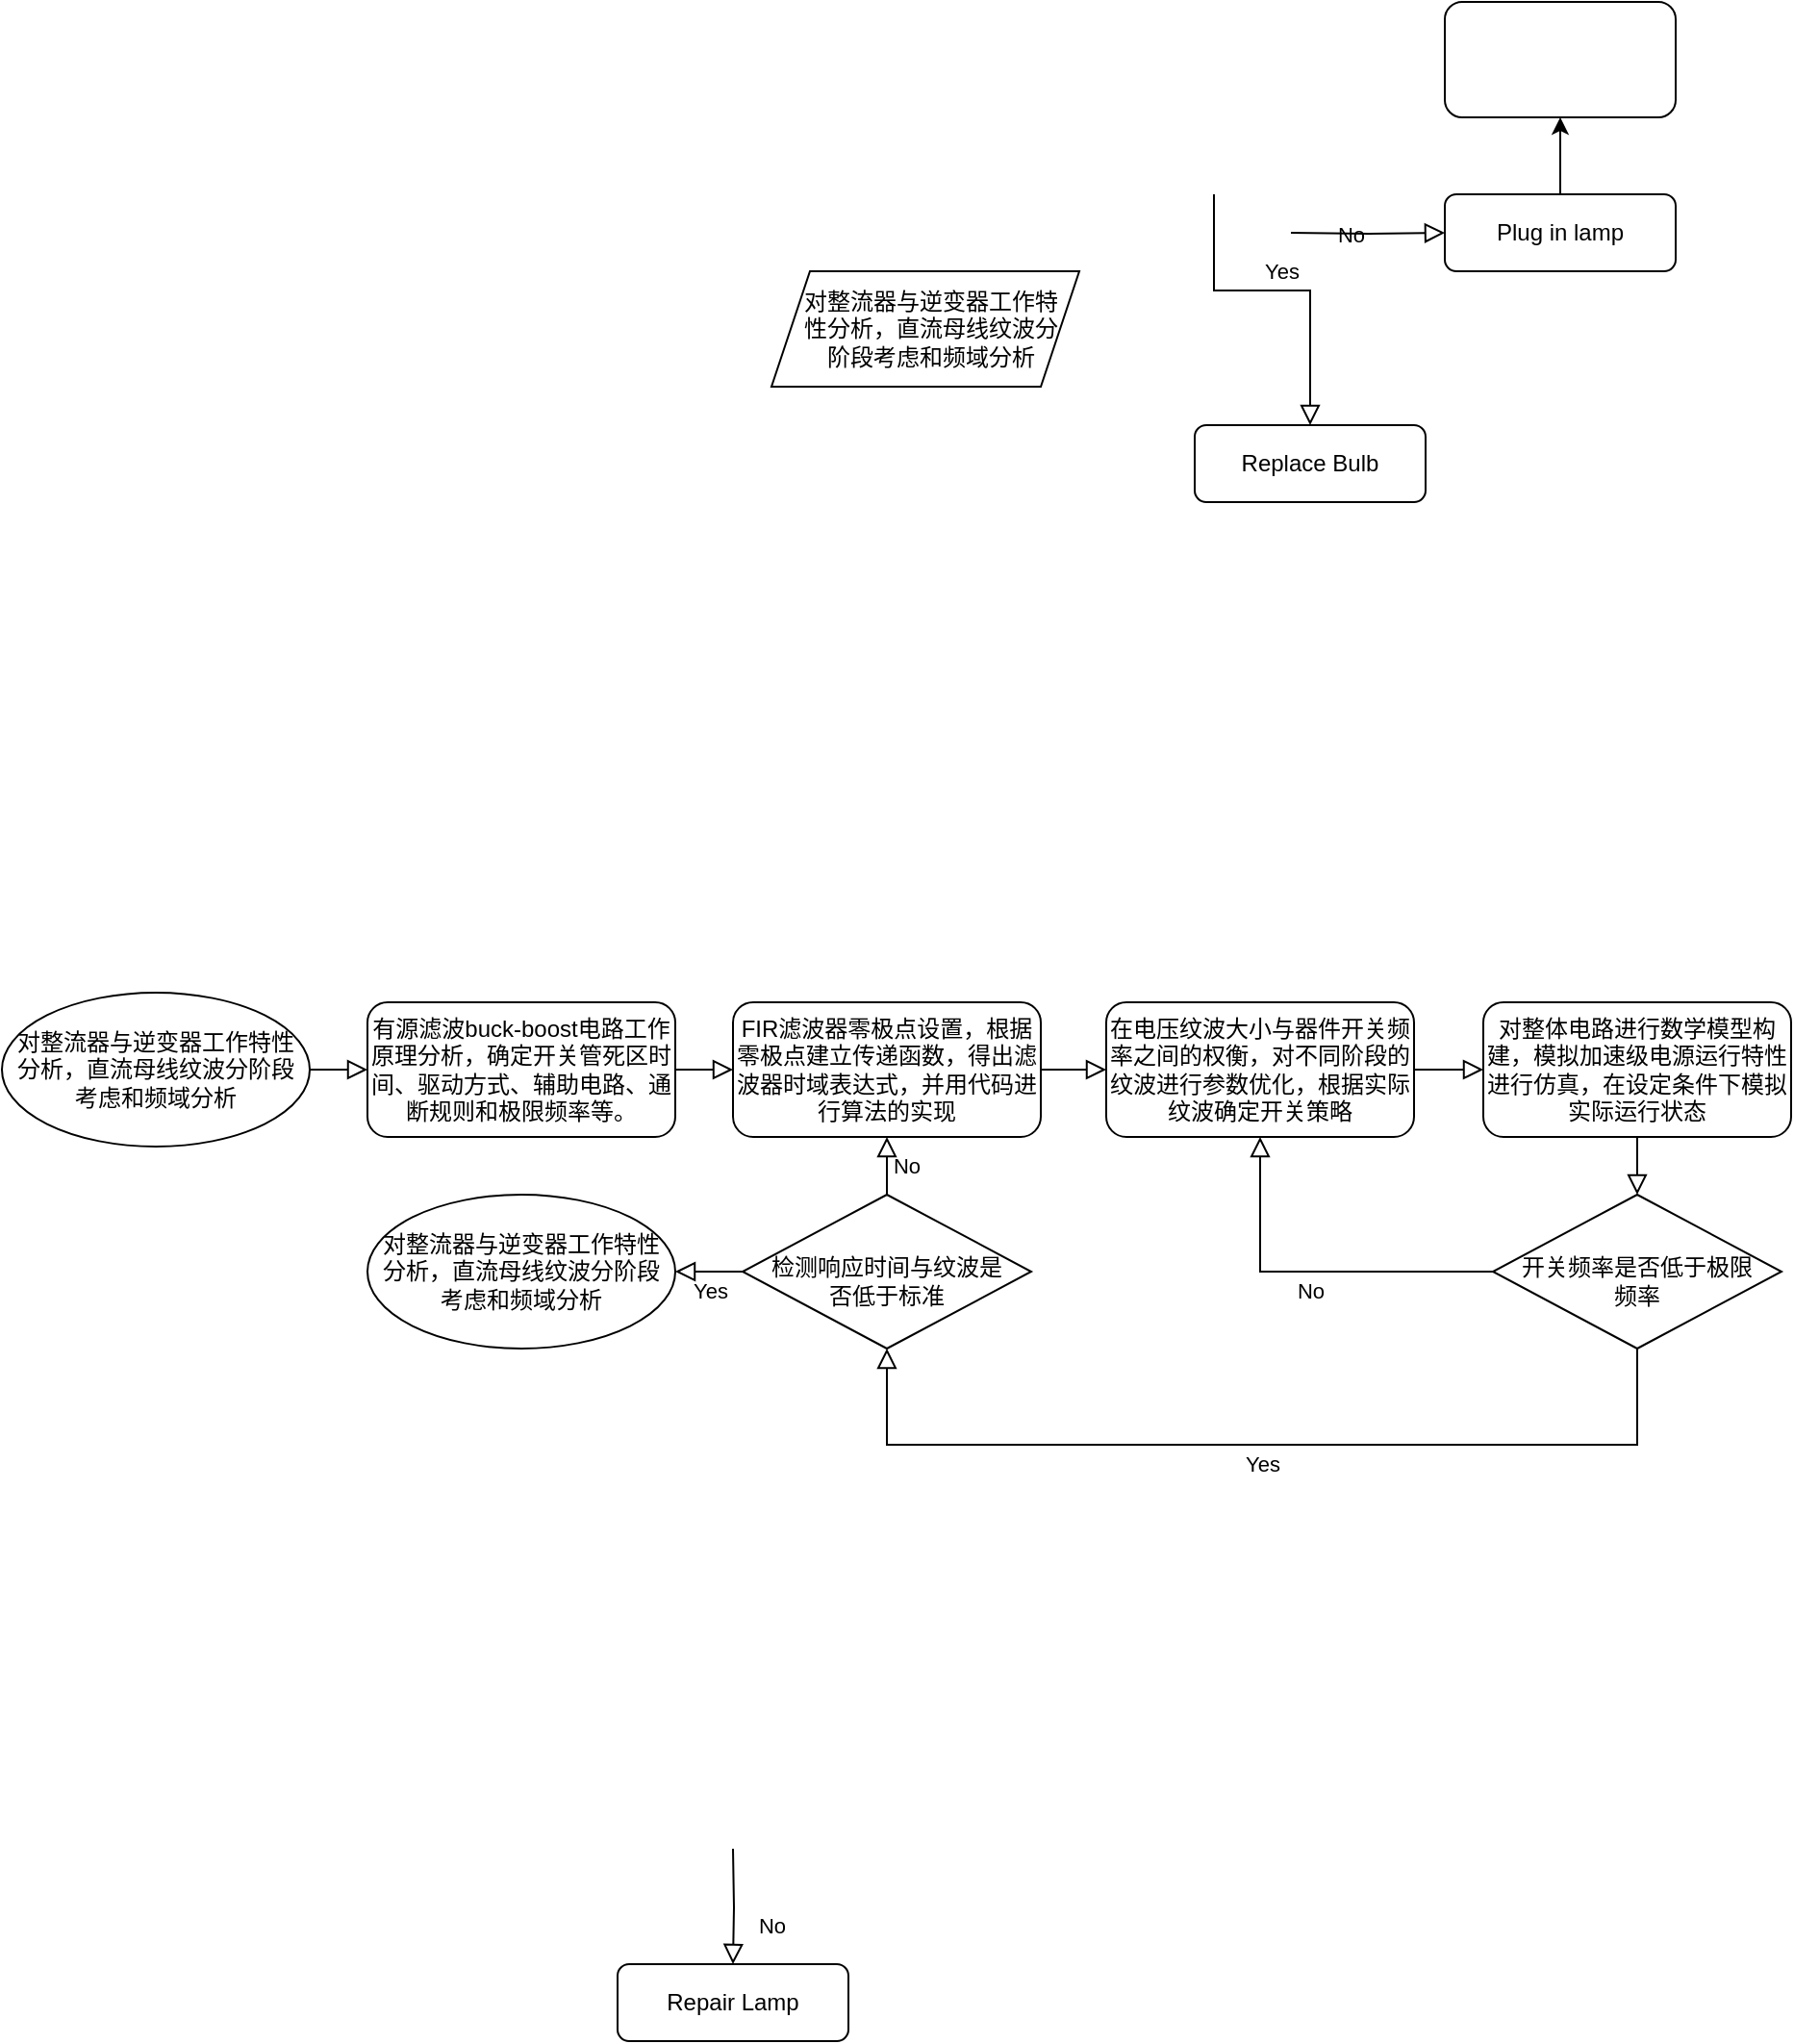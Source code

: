 <mxfile version="20.8.20" type="github">
  <diagram id="C5RBs43oDa-KdzZeNtuy" name="Page-1">
    <mxGraphModel dx="2062" dy="1815" grid="1" gridSize="10" guides="1" tooltips="1" connect="1" arrows="1" fold="1" page="1" pageScale="1" pageWidth="827" pageHeight="1169" math="0" shadow="0">
      <root>
        <mxCell id="WIyWlLk6GJQsqaUBKTNV-0" />
        <mxCell id="WIyWlLk6GJQsqaUBKTNV-1" parent="WIyWlLk6GJQsqaUBKTNV-0" />
        <mxCell id="WIyWlLk6GJQsqaUBKTNV-5" value="No" style="edgeStyle=orthogonalEdgeStyle;rounded=0;jettySize=auto;orthogonalLoop=1;fontSize=11;endArrow=block;endFill=0;endSize=8;strokeWidth=1;shadow=0;labelBackgroundColor=none;html=1;" parent="WIyWlLk6GJQsqaUBKTNV-1" target="WIyWlLk6GJQsqaUBKTNV-7" edge="1">
          <mxGeometry y="10" relative="1" as="geometry">
            <mxPoint as="offset" />
            <mxPoint x="430" y="-150" as="sourcePoint" />
          </mxGeometry>
        </mxCell>
        <mxCell id="DkksTznw9aYy8ji217F7-1" value="" style="edgeStyle=orthogonalEdgeStyle;rounded=0;orthogonalLoop=1;jettySize=auto;html=1;labelBackgroundColor=none;" parent="WIyWlLk6GJQsqaUBKTNV-1" source="WIyWlLk6GJQsqaUBKTNV-7" target="DkksTznw9aYy8ji217F7-0" edge="1">
          <mxGeometry relative="1" as="geometry" />
        </mxCell>
        <mxCell id="WIyWlLk6GJQsqaUBKTNV-7" value="Plug in lamp" style="rounded=1;whiteSpace=wrap;html=1;fontSize=12;glass=0;strokeWidth=1;shadow=0;" parent="WIyWlLk6GJQsqaUBKTNV-1" vertex="1">
          <mxGeometry x="510" y="-170" width="120" height="40" as="geometry" />
        </mxCell>
        <mxCell id="WIyWlLk6GJQsqaUBKTNV-8" value="No" style="rounded=0;html=1;jettySize=auto;orthogonalLoop=1;fontSize=11;endArrow=block;endFill=0;endSize=8;strokeWidth=1;shadow=0;labelBackgroundColor=none;edgeStyle=orthogonalEdgeStyle;" parent="WIyWlLk6GJQsqaUBKTNV-1" target="WIyWlLk6GJQsqaUBKTNV-11" edge="1">
          <mxGeometry x="0.333" y="20" relative="1" as="geometry">
            <mxPoint as="offset" />
            <mxPoint x="140" y="690" as="sourcePoint" />
          </mxGeometry>
        </mxCell>
        <mxCell id="WIyWlLk6GJQsqaUBKTNV-9" value="Yes" style="edgeStyle=orthogonalEdgeStyle;rounded=0;html=1;jettySize=auto;orthogonalLoop=1;fontSize=11;endArrow=block;endFill=0;endSize=8;strokeWidth=1;shadow=0;labelBackgroundColor=none;" parent="WIyWlLk6GJQsqaUBKTNV-1" target="WIyWlLk6GJQsqaUBKTNV-12" edge="1">
          <mxGeometry y="10" relative="1" as="geometry">
            <mxPoint as="offset" />
            <mxPoint x="390" y="-170" as="sourcePoint" />
            <Array as="points">
              <mxPoint x="390" y="-120" />
              <mxPoint x="440" y="-120" />
            </Array>
          </mxGeometry>
        </mxCell>
        <mxCell id="WIyWlLk6GJQsqaUBKTNV-11" value="Repair Lamp" style="rounded=1;whiteSpace=wrap;html=1;fontSize=12;glass=0;strokeWidth=1;shadow=0;" parent="WIyWlLk6GJQsqaUBKTNV-1" vertex="1">
          <mxGeometry x="80" y="750" width="120" height="40" as="geometry" />
        </mxCell>
        <mxCell id="WIyWlLk6GJQsqaUBKTNV-12" value="Replace Bulb" style="rounded=1;whiteSpace=wrap;html=1;fontSize=12;glass=0;strokeWidth=1;shadow=0;" parent="WIyWlLk6GJQsqaUBKTNV-1" vertex="1">
          <mxGeometry x="380" y="-50" width="120" height="40" as="geometry" />
        </mxCell>
        <mxCell id="DkksTznw9aYy8ji217F7-0" value="" style="whiteSpace=wrap;html=1;rounded=1;glass=0;strokeWidth=1;shadow=0;" parent="WIyWlLk6GJQsqaUBKTNV-1" vertex="1">
          <mxGeometry x="510" y="-270" width="120" height="60" as="geometry" />
        </mxCell>
        <mxCell id="k391i1bbLYwzLlHDBWLB-4" value="有源滤波buck-boost电路工作原理分析，确定开关管死区时间、驱动方式、辅助电路、通断规则和极限频率等。" style="rounded=1;whiteSpace=wrap;html=1;fontSize=12;glass=0;strokeWidth=1;shadow=0;" vertex="1" parent="WIyWlLk6GJQsqaUBKTNV-1">
          <mxGeometry x="-50" y="250" width="160" height="70" as="geometry" />
        </mxCell>
        <mxCell id="k391i1bbLYwzLlHDBWLB-5" value="FIR滤波器零极点设置，根据零极点建立传递函数，得出滤波器时域表达式，并用代码进行算法的实现" style="rounded=1;whiteSpace=wrap;html=1;fontSize=12;glass=0;strokeWidth=1;shadow=0;" vertex="1" parent="WIyWlLk6GJQsqaUBKTNV-1">
          <mxGeometry x="140" y="250" width="160" height="70" as="geometry" />
        </mxCell>
        <mxCell id="k391i1bbLYwzLlHDBWLB-8" value="在电压纹波大小与器件开关频率之间的权衡，对不同阶段的纹波进行参数优化，根据实际纹波确定开关策略" style="rounded=1;whiteSpace=wrap;html=1;fontSize=12;glass=0;strokeWidth=1;shadow=0;" vertex="1" parent="WIyWlLk6GJQsqaUBKTNV-1">
          <mxGeometry x="334" y="250" width="160" height="70" as="geometry" />
        </mxCell>
        <mxCell id="k391i1bbLYwzLlHDBWLB-9" value="" style="rounded=0;html=1;jettySize=auto;orthogonalLoop=1;fontSize=11;endArrow=block;endFill=0;endSize=8;strokeWidth=1;shadow=0;labelBackgroundColor=none;edgeStyle=orthogonalEdgeStyle;entryX=0;entryY=0.5;entryDx=0;entryDy=0;exitX=1;exitY=0.5;exitDx=0;exitDy=0;" edge="1" parent="WIyWlLk6GJQsqaUBKTNV-1" source="k391i1bbLYwzLlHDBWLB-5" target="k391i1bbLYwzLlHDBWLB-8">
          <mxGeometry relative="1" as="geometry">
            <mxPoint x="230" y="260" as="targetPoint" />
            <mxPoint x="230" y="230" as="sourcePoint" />
          </mxGeometry>
        </mxCell>
        <mxCell id="k391i1bbLYwzLlHDBWLB-10" value="&lt;div style=&quot;&quot;&gt;&lt;span style=&quot;background-color: initial;&quot;&gt;对整流器与逆变器工作特性分析，直流母线纹波分阶段考虑和频域分析&lt;/span&gt;&lt;/div&gt;" style="shape=parallelogram;perimeter=parallelogramPerimeter;whiteSpace=wrap;html=1;fixedSize=1;align=center;spacingLeft=16;spacingRight=10;" vertex="1" parent="WIyWlLk6GJQsqaUBKTNV-1">
          <mxGeometry x="160" y="-130" width="160" height="60" as="geometry" />
        </mxCell>
        <mxCell id="k391i1bbLYwzLlHDBWLB-11" value="对整流器与逆变器工作特性分析，直流母线纹波分阶段考虑和频域分析" style="ellipse;whiteSpace=wrap;html=1;spacingLeft=5;spacingRight=5;" vertex="1" parent="WIyWlLk6GJQsqaUBKTNV-1">
          <mxGeometry x="-240" y="245" width="160" height="80" as="geometry" />
        </mxCell>
        <mxCell id="k391i1bbLYwzLlHDBWLB-13" value="对整流器与逆变器工作特性分析，直流母线纹波分阶段考虑和频域分析" style="ellipse;whiteSpace=wrap;html=1;spacingLeft=5;spacingRight=5;" vertex="1" parent="WIyWlLk6GJQsqaUBKTNV-1">
          <mxGeometry x="-50" y="350" width="160" height="80" as="geometry" />
        </mxCell>
        <mxCell id="k391i1bbLYwzLlHDBWLB-14" value="对整体电路进行数学模型构建，模拟加速级电源运行特性进行仿真，在设定条件下模拟实际运行状态" style="rounded=1;whiteSpace=wrap;html=1;fontSize=12;glass=0;strokeWidth=1;shadow=0;" vertex="1" parent="WIyWlLk6GJQsqaUBKTNV-1">
          <mxGeometry x="530" y="250" width="160" height="70" as="geometry" />
        </mxCell>
        <mxCell id="k391i1bbLYwzLlHDBWLB-15" value="开关频率是否低于极限频率" style="rhombus;whiteSpace=wrap;html=1;spacingLeft=10;spacingRight=10;spacingTop=10;" vertex="1" parent="WIyWlLk6GJQsqaUBKTNV-1">
          <mxGeometry x="535" y="350" width="150" height="80" as="geometry" />
        </mxCell>
        <mxCell id="k391i1bbLYwzLlHDBWLB-16" value="" style="rounded=0;html=1;jettySize=auto;orthogonalLoop=1;fontSize=11;endArrow=block;endFill=0;endSize=8;strokeWidth=1;shadow=0;labelBackgroundColor=none;edgeStyle=orthogonalEdgeStyle;entryX=0;entryY=0.5;entryDx=0;entryDy=0;exitX=1;exitY=0.5;exitDx=0;exitDy=0;" edge="1" parent="WIyWlLk6GJQsqaUBKTNV-1" source="k391i1bbLYwzLlHDBWLB-8" target="k391i1bbLYwzLlHDBWLB-14">
          <mxGeometry relative="1" as="geometry">
            <mxPoint x="344" y="295" as="targetPoint" />
            <mxPoint x="310" y="295" as="sourcePoint" />
            <Array as="points">
              <mxPoint x="510" y="285" />
              <mxPoint x="510" y="285" />
            </Array>
          </mxGeometry>
        </mxCell>
        <mxCell id="k391i1bbLYwzLlHDBWLB-19" value="" style="rounded=0;html=1;jettySize=auto;orthogonalLoop=1;fontSize=11;endArrow=block;endFill=0;endSize=8;strokeWidth=1;shadow=0;labelBackgroundColor=none;edgeStyle=orthogonalEdgeStyle;exitX=0.5;exitY=1;exitDx=0;exitDy=0;entryX=0.5;entryY=0;entryDx=0;entryDy=0;" edge="1" parent="WIyWlLk6GJQsqaUBKTNV-1" source="k391i1bbLYwzLlHDBWLB-14" target="k391i1bbLYwzLlHDBWLB-15">
          <mxGeometry relative="1" as="geometry">
            <mxPoint x="230" y="160" as="targetPoint" />
            <mxPoint x="230" y="130" as="sourcePoint" />
          </mxGeometry>
        </mxCell>
        <mxCell id="k391i1bbLYwzLlHDBWLB-23" value="No" style="edgeStyle=orthogonalEdgeStyle;rounded=0;jettySize=auto;orthogonalLoop=1;fontSize=11;endArrow=block;endFill=0;endSize=8;strokeWidth=1;shadow=0;labelBackgroundColor=none;html=1;entryX=0.5;entryY=1;entryDx=0;entryDy=0;exitX=0;exitY=0.5;exitDx=0;exitDy=0;" edge="1" parent="WIyWlLk6GJQsqaUBKTNV-1" source="k391i1bbLYwzLlHDBWLB-15" target="k391i1bbLYwzLlHDBWLB-8">
          <mxGeometry y="10" relative="1" as="geometry">
            <mxPoint as="offset" />
            <mxPoint x="419.94" y="130" as="sourcePoint" />
            <mxPoint x="499.94" y="130" as="targetPoint" />
            <Array as="points">
              <mxPoint x="414" y="390" />
            </Array>
          </mxGeometry>
        </mxCell>
        <mxCell id="k391i1bbLYwzLlHDBWLB-24" value="" style="rounded=0;html=1;jettySize=auto;orthogonalLoop=1;fontSize=11;endArrow=block;endFill=0;endSize=8;strokeWidth=1;shadow=0;labelBackgroundColor=none;edgeStyle=orthogonalEdgeStyle;exitX=1;exitY=0.5;exitDx=0;exitDy=0;entryX=0;entryY=0.5;entryDx=0;entryDy=0;" edge="1" parent="WIyWlLk6GJQsqaUBKTNV-1" source="k391i1bbLYwzLlHDBWLB-4" target="k391i1bbLYwzLlHDBWLB-5">
          <mxGeometry relative="1" as="geometry">
            <mxPoint x="230" y="160" as="targetPoint" />
            <mxPoint x="230" y="130" as="sourcePoint" />
          </mxGeometry>
        </mxCell>
        <mxCell id="k391i1bbLYwzLlHDBWLB-25" value="检测响应时间与纹波是否低于标准" style="rhombus;whiteSpace=wrap;html=1;spacingLeft=10;spacingRight=10;spacingTop=10;" vertex="1" parent="WIyWlLk6GJQsqaUBKTNV-1">
          <mxGeometry x="145" y="350" width="150" height="80" as="geometry" />
        </mxCell>
        <mxCell id="k391i1bbLYwzLlHDBWLB-27" value="Yes" style="edgeStyle=orthogonalEdgeStyle;rounded=0;html=1;jettySize=auto;orthogonalLoop=1;fontSize=11;endArrow=block;endFill=0;endSize=8;strokeWidth=1;shadow=0;labelBackgroundColor=none;exitX=0.5;exitY=1;exitDx=0;exitDy=0;entryX=0.5;entryY=1;entryDx=0;entryDy=0;" edge="1" parent="WIyWlLk6GJQsqaUBKTNV-1" source="k391i1bbLYwzLlHDBWLB-15" target="k391i1bbLYwzLlHDBWLB-25">
          <mxGeometry y="10" relative="1" as="geometry">
            <mxPoint as="offset" />
            <mxPoint x="430" y="490" as="sourcePoint" />
            <mxPoint x="480" y="610" as="targetPoint" />
            <Array as="points">
              <mxPoint x="610" y="480" />
              <mxPoint x="220" y="480" />
            </Array>
          </mxGeometry>
        </mxCell>
        <mxCell id="k391i1bbLYwzLlHDBWLB-28" value="No" style="edgeStyle=orthogonalEdgeStyle;rounded=0;jettySize=auto;orthogonalLoop=1;fontSize=11;endArrow=block;endFill=0;endSize=8;strokeWidth=1;shadow=0;labelBackgroundColor=none;html=1;exitX=0.5;exitY=0;exitDx=0;exitDy=0;" edge="1" parent="WIyWlLk6GJQsqaUBKTNV-1" source="k391i1bbLYwzLlHDBWLB-25" target="k391i1bbLYwzLlHDBWLB-5">
          <mxGeometry y="10" relative="1" as="geometry">
            <mxPoint as="offset" />
            <mxPoint y="450" as="sourcePoint" />
            <mxPoint x="80" y="450" as="targetPoint" />
          </mxGeometry>
        </mxCell>
        <mxCell id="k391i1bbLYwzLlHDBWLB-29" value="" style="rounded=0;html=1;jettySize=auto;orthogonalLoop=1;fontSize=11;endArrow=block;endFill=0;endSize=8;strokeWidth=1;shadow=0;labelBackgroundColor=none;edgeStyle=orthogonalEdgeStyle;exitX=1;exitY=0.5;exitDx=0;exitDy=0;entryX=0;entryY=0.5;entryDx=0;entryDy=0;" edge="1" parent="WIyWlLk6GJQsqaUBKTNV-1" source="k391i1bbLYwzLlHDBWLB-11" target="k391i1bbLYwzLlHDBWLB-4">
          <mxGeometry relative="1" as="geometry">
            <mxPoint x="-60" y="320" as="targetPoint" />
            <mxPoint x="-90" y="320" as="sourcePoint" />
            <Array as="points">
              <mxPoint x="-80" y="285" />
              <mxPoint x="-80" y="285" />
            </Array>
          </mxGeometry>
        </mxCell>
        <mxCell id="k391i1bbLYwzLlHDBWLB-31" value="Yes" style="edgeStyle=orthogonalEdgeStyle;rounded=0;html=1;jettySize=auto;orthogonalLoop=1;fontSize=11;endArrow=block;endFill=0;endSize=8;strokeWidth=1;shadow=0;labelBackgroundColor=none;exitX=0;exitY=0.5;exitDx=0;exitDy=0;entryX=1;entryY=0.5;entryDx=0;entryDy=0;" edge="1" parent="WIyWlLk6GJQsqaUBKTNV-1" source="k391i1bbLYwzLlHDBWLB-25" target="k391i1bbLYwzLlHDBWLB-13">
          <mxGeometry y="10" relative="1" as="geometry">
            <mxPoint as="offset" />
            <mxPoint x="350" y="540" as="sourcePoint" />
            <mxPoint x="-40" y="540" as="targetPoint" />
            <Array as="points">
              <mxPoint x="130" y="390" />
              <mxPoint x="130" y="390" />
            </Array>
          </mxGeometry>
        </mxCell>
      </root>
    </mxGraphModel>
  </diagram>
</mxfile>
